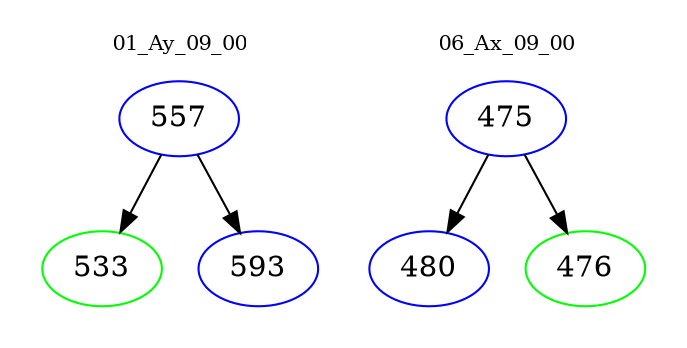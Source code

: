 digraph{
subgraph cluster_0 {
color = white
label = "01_Ay_09_00";
fontsize=10;
T0_557 [label="557", color="blue"]
T0_557 -> T0_533 [color="black"]
T0_533 [label="533", color="green"]
T0_557 -> T0_593 [color="black"]
T0_593 [label="593", color="blue"]
}
subgraph cluster_1 {
color = white
label = "06_Ax_09_00";
fontsize=10;
T1_475 [label="475", color="blue"]
T1_475 -> T1_480 [color="black"]
T1_480 [label="480", color="blue"]
T1_475 -> T1_476 [color="black"]
T1_476 [label="476", color="green"]
}
}
